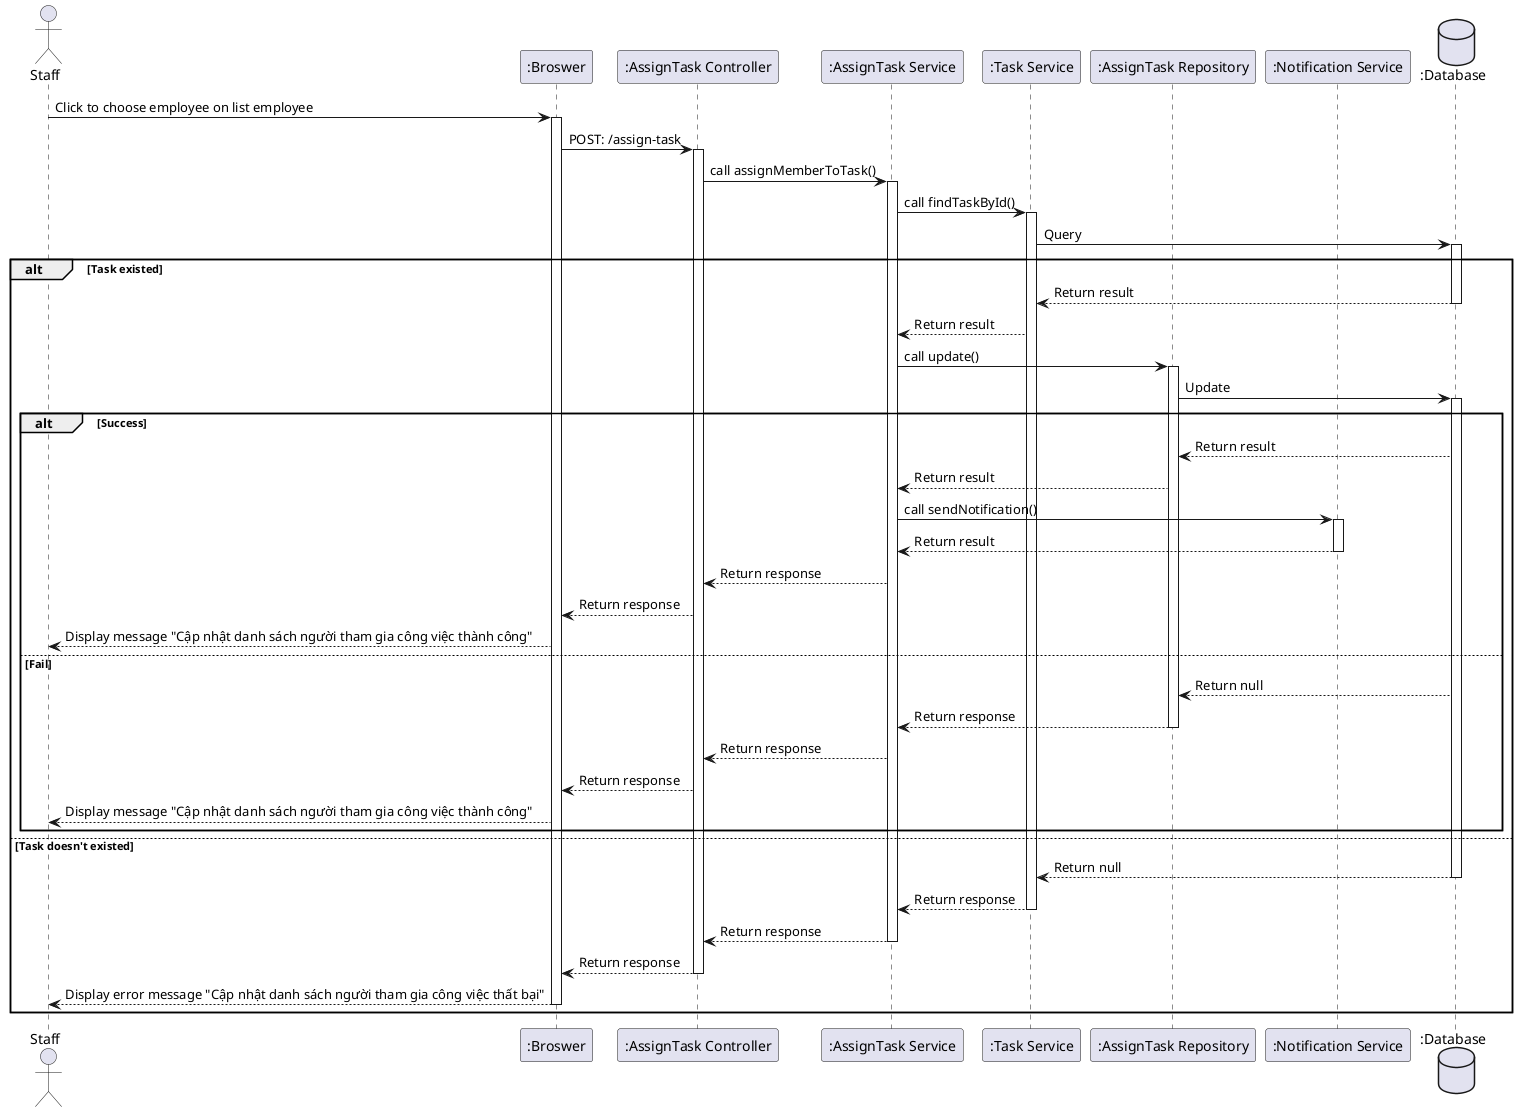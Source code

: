 @startuml

actor Staff as user
participant ":Broswer" as a
participant ":AssignTask Controller" as b
participant ":AssignTask Service" as c
participant ":Task Service" as d
participant ":AssignTask Repository" as e
participant ":Notification Service" as f
database ":Database" as g

user -> a++: Click to choose employee on list employee
a -> b++: POST: /assign-task
b -> c++: call assignMemberToTask()
c -> d++: call findTaskById()
d -> g++: Query
alt Task existed
    g --> d--: Return result
    d --> c: Return result
    c -> e++: call update()
    e -> g++: Update
    alt Success
        g --> e: Return result
        e --> c: Return result
        c -> f++: call sendNotification()
        f --> c--: Return result
        c --> b: Return response
        b --> a: Return response
        a --> user: Display message "Cập nhật danh sách người tham gia công việc thành công"
    else Fail
        g --> e: Return null
        e --> c--: Return response
        c --> b: Return response
        b --> a: Return response
        a --> user: Display message "Cập nhật danh sách người tham gia công việc thành công"
    end

else Task doesn't existed
     g --> d--: Return null
     d --> c--: Return response
     c --> b--: Return response
     b --> a--: Return response
     a --> user--: Display error message "Cập nhật danh sách người tham gia công việc thất bại"
end
@enduml